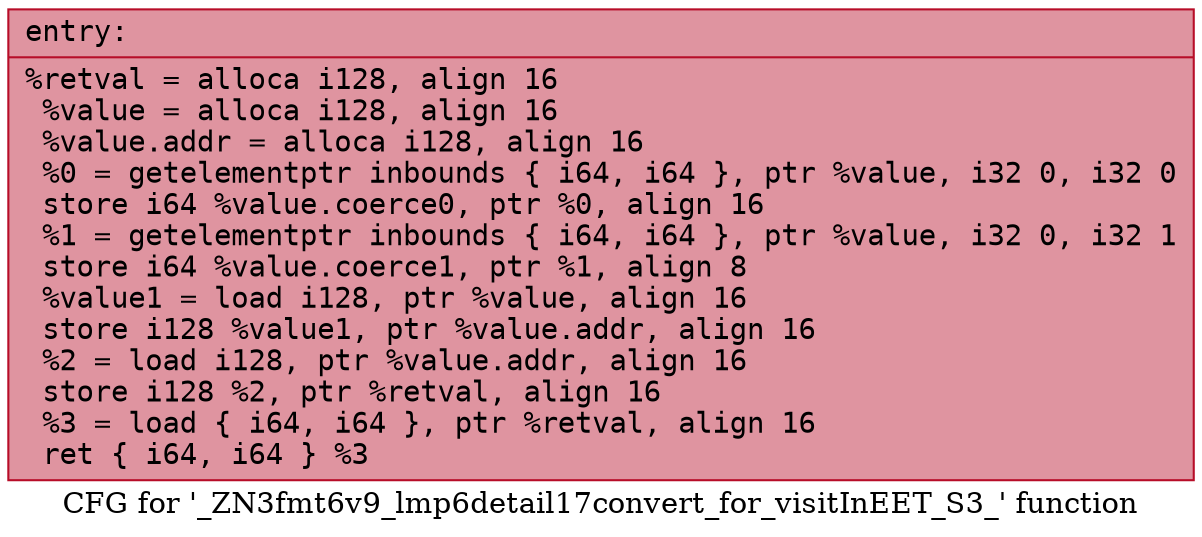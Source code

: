 digraph "CFG for '_ZN3fmt6v9_lmp6detail17convert_for_visitInEET_S3_' function" {
	label="CFG for '_ZN3fmt6v9_lmp6detail17convert_for_visitInEET_S3_' function";

	Node0x556bfeb1e2c0 [shape=record,color="#b70d28ff", style=filled, fillcolor="#b70d2870" fontname="Courier",label="{entry:\l|  %retval = alloca i128, align 16\l  %value = alloca i128, align 16\l  %value.addr = alloca i128, align 16\l  %0 = getelementptr inbounds \{ i64, i64 \}, ptr %value, i32 0, i32 0\l  store i64 %value.coerce0, ptr %0, align 16\l  %1 = getelementptr inbounds \{ i64, i64 \}, ptr %value, i32 0, i32 1\l  store i64 %value.coerce1, ptr %1, align 8\l  %value1 = load i128, ptr %value, align 16\l  store i128 %value1, ptr %value.addr, align 16\l  %2 = load i128, ptr %value.addr, align 16\l  store i128 %2, ptr %retval, align 16\l  %3 = load \{ i64, i64 \}, ptr %retval, align 16\l  ret \{ i64, i64 \} %3\l}"];
}

